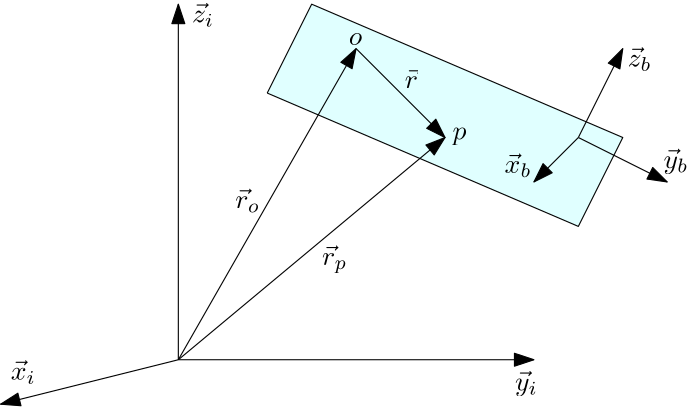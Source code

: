 <?xml version="1.0"?>
<!DOCTYPE ipe SYSTEM "ipe.dtd">
<ipe version="70107" creator="Ipe 7.1.7">
<info created="D:20150512123800" modified="D:20150513162307"/>
<ipestyle name="basic">
<symbol name="arrow/arc(spx)">
<path stroke="sym-stroke" fill="sym-stroke" pen="sym-pen">
0 0 m
-1 0.333 l
-1 -0.333 l
h
</path>
</symbol>
<symbol name="arrow/farc(spx)">
<path stroke="sym-stroke" fill="white" pen="sym-pen">
0 0 m
-1 0.333 l
-1 -0.333 l
h
</path>
</symbol>
<symbol name="arrow/ptarc(spx)">
<path stroke="sym-stroke" fill="sym-stroke" pen="sym-pen">
0 0 m
-1 0.333 l
-0.8 0 l
-1 -0.333 l
h
</path>
</symbol>
<symbol name="arrow/fptarc(spx)">
<path stroke="sym-stroke" fill="white" pen="sym-pen">
0 0 m
-1 0.333 l
-0.8 0 l
-1 -0.333 l
h
</path>
</symbol>
<symbol name="mark/circle(sx)" transformations="translations">
<path fill="sym-stroke">
0.6 0 0 0.6 0 0 e
0.4 0 0 0.4 0 0 e
</path>
</symbol>
<symbol name="mark/disk(sx)" transformations="translations">
<path fill="sym-stroke">
0.6 0 0 0.6 0 0 e
</path>
</symbol>
<symbol name="mark/fdisk(sfx)" transformations="translations">
<group>
<path fill="sym-fill">
0.5 0 0 0.5 0 0 e
</path>
<path fill="sym-stroke" fillrule="eofill">
0.6 0 0 0.6 0 0 e
0.4 0 0 0.4 0 0 e
</path>
</group>
</symbol>
<symbol name="mark/box(sx)" transformations="translations">
<path fill="sym-stroke" fillrule="eofill">
-0.6 -0.6 m
0.6 -0.6 l
0.6 0.6 l
-0.6 0.6 l
h
-0.4 -0.4 m
0.4 -0.4 l
0.4 0.4 l
-0.4 0.4 l
h
</path>
</symbol>
<symbol name="mark/square(sx)" transformations="translations">
<path fill="sym-stroke">
-0.6 -0.6 m
0.6 -0.6 l
0.6 0.6 l
-0.6 0.6 l
h
</path>
</symbol>
<symbol name="mark/fsquare(sfx)" transformations="translations">
<group>
<path fill="sym-fill">
-0.5 -0.5 m
0.5 -0.5 l
0.5 0.5 l
-0.5 0.5 l
h
</path>
<path fill="sym-stroke" fillrule="eofill">
-0.6 -0.6 m
0.6 -0.6 l
0.6 0.6 l
-0.6 0.6 l
h
-0.4 -0.4 m
0.4 -0.4 l
0.4 0.4 l
-0.4 0.4 l
h
</path>
</group>
</symbol>
<symbol name="mark/cross(sx)" transformations="translations">
<group>
<path fill="sym-stroke">
-0.43 -0.57 m
0.57 0.43 l
0.43 0.57 l
-0.57 -0.43 l
h
</path>
<path fill="sym-stroke">
-0.43 0.57 m
0.57 -0.43 l
0.43 -0.57 l
-0.57 0.43 l
h
</path>
</group>
</symbol>
<symbol name="arrow/fnormal(spx)">
<path stroke="sym-stroke" fill="white" pen="sym-pen">
0 0 m
-1 0.333 l
-1 -0.333 l
h
</path>
</symbol>
<symbol name="arrow/pointed(spx)">
<path stroke="sym-stroke" fill="sym-stroke" pen="sym-pen">
0 0 m
-1 0.333 l
-0.8 0 l
-1 -0.333 l
h
</path>
</symbol>
<symbol name="arrow/fpointed(spx)">
<path stroke="sym-stroke" fill="white" pen="sym-pen">
0 0 m
-1 0.333 l
-0.8 0 l
-1 -0.333 l
h
</path>
</symbol>
<symbol name="arrow/linear(spx)">
<path stroke="sym-stroke" pen="sym-pen">
-1 0.333 m
0 0 l
-1 -0.333 l
</path>
</symbol>
<symbol name="arrow/fdouble(spx)">
<path stroke="sym-stroke" fill="white" pen="sym-pen">
0 0 m
-1 0.333 l
-1 -0.333 l
h
-1 0 m
-2 0.333 l
-2 -0.333 l
h
</path>
</symbol>
<symbol name="arrow/double(spx)">
<path stroke="sym-stroke" fill="sym-stroke" pen="sym-pen">
0 0 m
-1 0.333 l
-1 -0.333 l
h
-1 0 m
-2 0.333 l
-2 -0.333 l
h
</path>
</symbol>
<pen name="heavier" value="0.8"/>
<pen name="fat" value="1.2"/>
<pen name="ultrafat" value="2"/>
<symbolsize name="large" value="5"/>
<symbolsize name="small" value="2"/>
<symbolsize name="tiny" value="1.1"/>
<arrowsize name="large" value="10"/>
<arrowsize name="small" value="5"/>
<arrowsize name="tiny" value="3"/>
<color name="red" value="1 0 0"/>
<color name="green" value="0 1 0"/>
<color name="blue" value="0 0 1"/>
<color name="yellow" value="1 1 0"/>
<color name="orange" value="1 0.647 0"/>
<color name="gold" value="1 0.843 0"/>
<color name="purple" value="0.627 0.125 0.941"/>
<color name="gray" value="0.745"/>
<color name="brown" value="0.647 0.165 0.165"/>
<color name="navy" value="0 0 0.502"/>
<color name="pink" value="1 0.753 0.796"/>
<color name="seagreen" value="0.18 0.545 0.341"/>
<color name="turquoise" value="0.251 0.878 0.816"/>
<color name="violet" value="0.933 0.51 0.933"/>
<color name="darkblue" value="0 0 0.545"/>
<color name="darkcyan" value="0 0.545 0.545"/>
<color name="darkgray" value="0.663"/>
<color name="darkgreen" value="0 0.392 0"/>
<color name="darkmagenta" value="0.545 0 0.545"/>
<color name="darkorange" value="1 0.549 0"/>
<color name="darkred" value="0.545 0 0"/>
<color name="lightblue" value="0.678 0.847 0.902"/>
<color name="lightcyan" value="0.878 1 1"/>
<color name="lightgray" value="0.827"/>
<color name="lightgreen" value="0.565 0.933 0.565"/>
<color name="lightyellow" value="1 1 0.878"/>
<dashstyle name="dashed" value="[4] 0"/>
<dashstyle name="dotted" value="[1 3] 0"/>
<dashstyle name="dash dotted" value="[4 2 1 2] 0"/>
<dashstyle name="dash dot dotted" value="[4 2 1 2 1 2] 0"/>
<textsize name="large" value="\large"/>
<textsize name="Large" value="\Large"/>
<textsize name="LARGE" value="\LARGE"/>
<textsize name="huge" value="\huge"/>
<textsize name="Huge" value="\Huge"/>
<textsize name="small" value="\small"/>
<textsize name="footnote" value="\footnotesize"/>
<textsize name="tiny" value="\tiny"/>
<textstyle name="center" begin="\begin{center}" end="\end{center}"/>
<textstyle name="itemize" begin="\begin{itemize}" end="\end{itemize}"/>
<textstyle name="item" begin="\begin{itemize}\item{}" end="\end{itemize}"/>
<gridsize name="4 pts" value="4"/>
<gridsize name="8 pts (~3 mm)" value="8"/>
<gridsize name="16 pts (~6 mm)" value="16"/>
<gridsize name="32 pts (~12 mm)" value="32"/>
<gridsize name="10 pts (~3.5 mm)" value="10"/>
<gridsize name="20 pts (~7 mm)" value="20"/>
<gridsize name="14 pts (~5 mm)" value="14"/>
<gridsize name="28 pts (~10 mm)" value="28"/>
<gridsize name="56 pts (~20 mm)" value="56"/>
<anglesize name="90 deg" value="90"/>
<anglesize name="60 deg" value="60"/>
<anglesize name="45 deg" value="45"/>
<anglesize name="30 deg" value="30"/>
<anglesize name="22.5 deg" value="22.5"/>
<tiling name="falling" angle="-60" step="4" width="1"/>
<tiling name="rising" angle="30" step="4" width="1"/>
</ipestyle>
<page>
<layer name="alpha"/>
<view layers="alpha" active="alpha"/>
<path layer="alpha" stroke="black" arrow="normal/normal">
128 576 m
128 704 l
</path>
<path stroke="black" arrow="normal/normal">
128 576 m
256 576 l
</path>
<path stroke="black" fill="lightcyan">
160 672 m
272 624 l
288 656 l
176 704 l
160 672 l
160 672 l
</path>
<path stroke="black" arrow="normal/normal">
128 576 m
192 688 l
</path>
<path stroke="black" arrow="normal/normal">
128 576 m
224 656 l
</path>
<path stroke="black" arrow="normal/normal">
192 688 m
224 656 l
</path>
<path stroke="black" arrow="normal/normal">
272 656 m
288 688 l
</path>
<path stroke="black" arrow="normal/normal">
272 656 m
304 640 l
</path>
<path stroke="black" arrow="normal/normal">
272 656 m
256 640 l
</path>
<text matrix="1 0 0 1 13.3812 1.31927" transformations="translations" pos="176 688" stroke="black" type="label" width="4.829" height="4.289" depth="0" valign="baseline">\(o\)</text>
<text matrix="1 0 0 1 1.50774 1.69621" transformations="translations" pos="208 672" stroke="black" type="label" width="4.771" height="7.118" depth="0" valign="baseline">\(\vec{r}\)</text>
<text matrix="1 0 0 1 1.7094 -6.55113" transformations="translations" pos="288 688" stroke="black" type="label" width="8.635" height="7.122" depth="1.49" valign="baseline">\(\vec{z}_b\)</text>
<text matrix="1 0 0 1 -1.31927 4.90015" transformations="translations" pos="304 640" stroke="black" type="label" width="8.886" height="7.125" depth="1.93" valign="baseline">\(\vec{y}_b\)</text>
<text matrix="1 0 0 1 -10.5542 3.20395" transformations="translations" pos="256 640" stroke="black" type="label" width="9.696" height="7.122" depth="1.49" valign="baseline">\(\vec{x}_b\)</text>
<text transformations="translations" pos="226.671 655.314" stroke="black" type="label" width="5.012" height="4.297" depth="1.93" valign="baseline">\(p\)</text>
<text matrix="1 0 0 1 4.14063 -10.1923" transformations="translations" pos="128.772 707.576" stroke="black" type="label" width="7.95" height="7.122" depth="1.49" valign="baseline">\(\vec{z}_i\)</text>
<text matrix="1 0 0 1 7.06812 60.9032" transformations="translations" pos="60.6105 507.871" stroke="black" type="label" width="9.011" height="7.122" depth="1.49" valign="baseline">\(\vec{x}_i\)</text>
<text matrix="1 0 0 1 -5.73318 -6.05169" transformations="translations" pos="254.902 570.936" stroke="black" type="label" width="8.201" height="7.125" depth="1.93" valign="baseline">\(\vec{y}_i\)</text>
<text matrix="1 0 0 1 5.09616 -1.59255" transformations="translations" pos="174.637 611.705" stroke="black" type="label" width="9.1" height="7.118" depth="2.85" valign="baseline">\(\vec{r}_p\)</text>
<text matrix="1 0 0 1 3.1851 0.31851" transformations="translations" pos="145.334 630.179" stroke="black" type="label" width="8.925" height="7.122" depth="1.49" valign="baseline">\(\vec{r}_o\)</text>
<path stroke="black" arrow="normal/normal">
128 576 m
64 560 l
</path>
</page>
</ipe>
